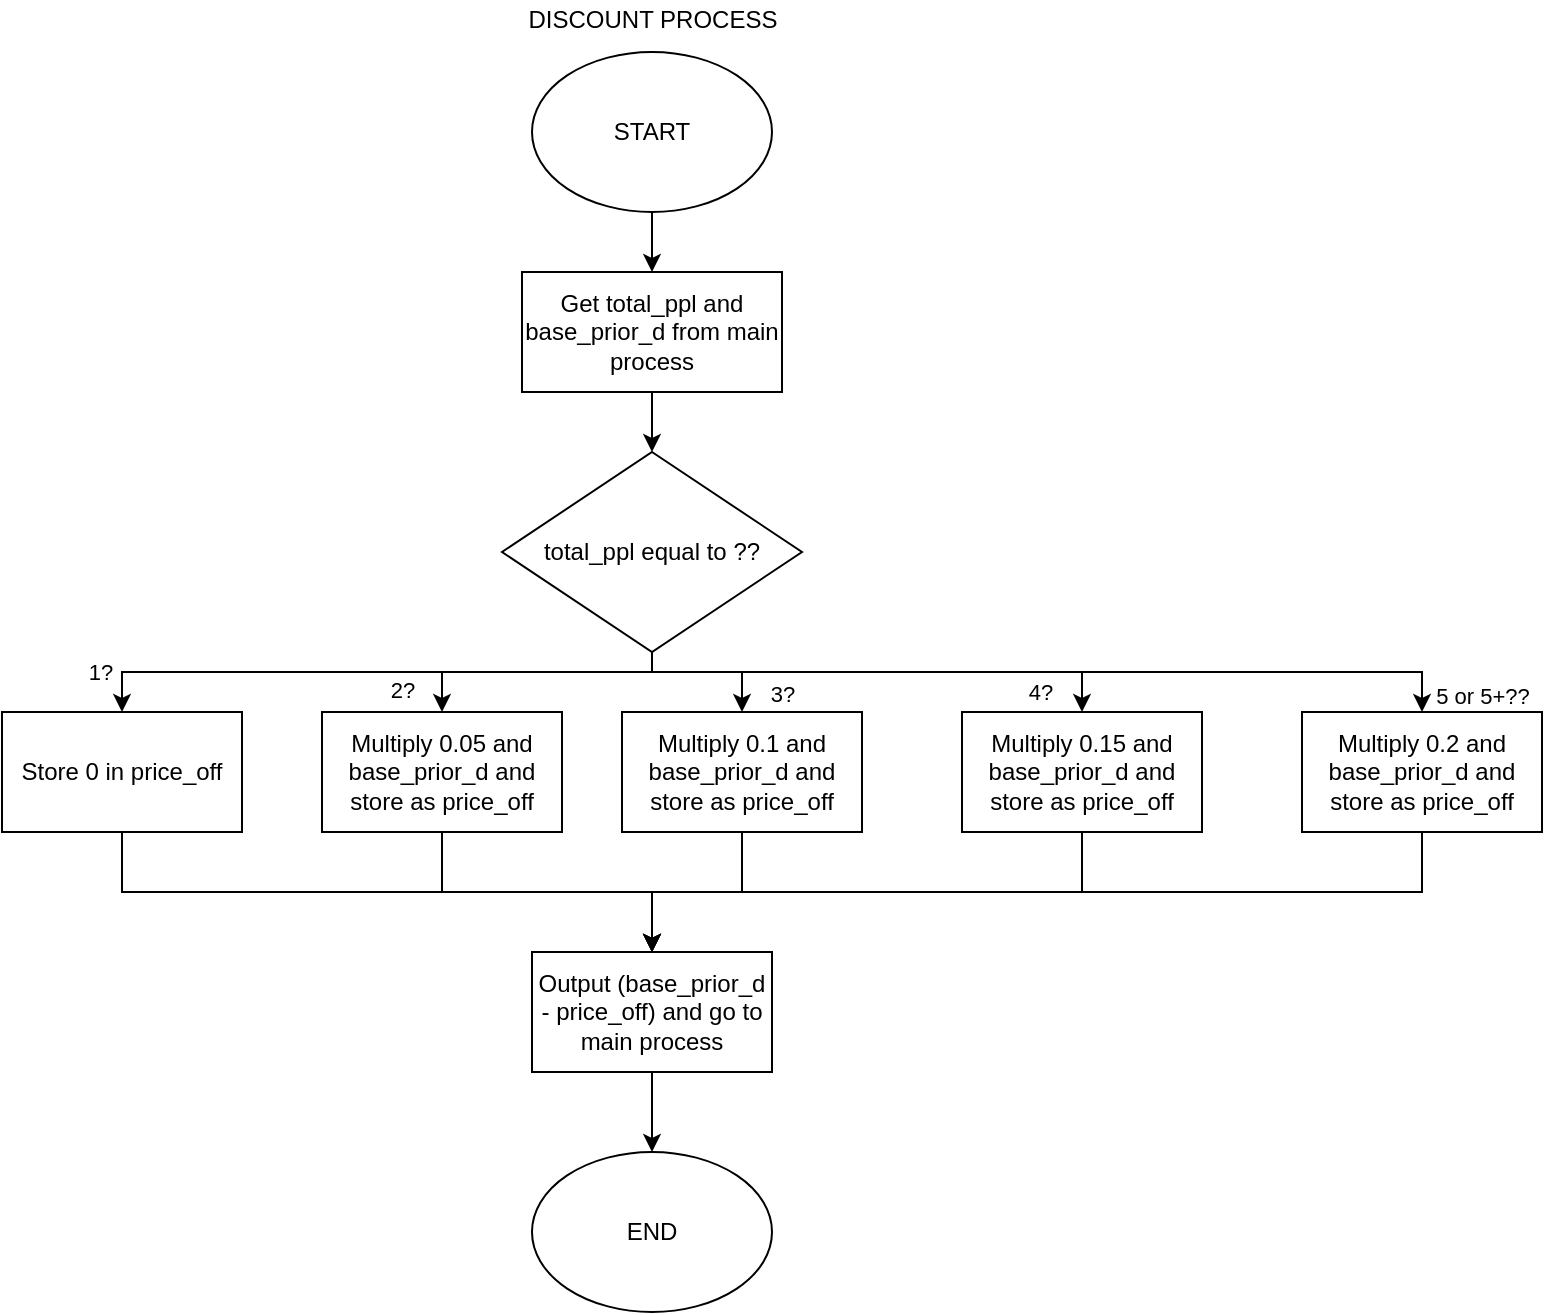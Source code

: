 <mxfile version="12.8.1" type="github">
  <diagram id="qDoVXirh6mWsyjujtK-E" name="Page-1">
    <mxGraphModel dx="723" dy="375" grid="1" gridSize="10" guides="1" tooltips="1" connect="1" arrows="1" fold="1" page="1" pageScale="1" pageWidth="1169" pageHeight="827" math="0" shadow="0">
      <root>
        <mxCell id="0" />
        <mxCell id="1" parent="0" />
        <mxCell id="WAkQHWm9UDTdCvNa_TQH-12" value="" style="edgeStyle=orthogonalEdgeStyle;rounded=0;orthogonalLoop=1;jettySize=auto;html=1;" edge="1" parent="1" source="WAkQHWm9UDTdCvNa_TQH-2" target="WAkQHWm9UDTdCvNa_TQH-11">
          <mxGeometry relative="1" as="geometry" />
        </mxCell>
        <mxCell id="WAkQHWm9UDTdCvNa_TQH-2" value="Get total_ppl and base_prior_d from main process" style="rounded=0;whiteSpace=wrap;html=1;" vertex="1" parent="1">
          <mxGeometry x="520" y="150" width="130" height="60" as="geometry" />
        </mxCell>
        <mxCell id="WAkQHWm9UDTdCvNa_TQH-5" value="" style="edgeStyle=orthogonalEdgeStyle;rounded=0;orthogonalLoop=1;jettySize=auto;html=1;" edge="1" parent="1" source="WAkQHWm9UDTdCvNa_TQH-6" target="WAkQHWm9UDTdCvNa_TQH-10">
          <mxGeometry relative="1" as="geometry" />
        </mxCell>
        <mxCell id="WAkQHWm9UDTdCvNa_TQH-6" value="Output (base_prior_d - price_off) and go to main process" style="rounded=0;whiteSpace=wrap;html=1;" vertex="1" parent="1">
          <mxGeometry x="525" y="490" width="120" height="60" as="geometry" />
        </mxCell>
        <mxCell id="WAkQHWm9UDTdCvNa_TQH-7" value="DISCOUNT PROCESS" style="text;html=1;align=center;verticalAlign=middle;resizable=0;points=[];autosize=1;" vertex="1" parent="1">
          <mxGeometry x="515" y="14" width="140" height="20" as="geometry" />
        </mxCell>
        <mxCell id="WAkQHWm9UDTdCvNa_TQH-8" value="" style="edgeStyle=orthogonalEdgeStyle;rounded=0;orthogonalLoop=1;jettySize=auto;html=1;" edge="1" parent="1" source="WAkQHWm9UDTdCvNa_TQH-9" target="WAkQHWm9UDTdCvNa_TQH-2">
          <mxGeometry relative="1" as="geometry" />
        </mxCell>
        <mxCell id="WAkQHWm9UDTdCvNa_TQH-9" value="START" style="ellipse;whiteSpace=wrap;html=1;" vertex="1" parent="1">
          <mxGeometry x="525" y="40" width="120" height="80" as="geometry" />
        </mxCell>
        <mxCell id="WAkQHWm9UDTdCvNa_TQH-10" value="END" style="ellipse;whiteSpace=wrap;html=1;" vertex="1" parent="1">
          <mxGeometry x="525" y="590" width="120" height="80" as="geometry" />
        </mxCell>
        <mxCell id="WAkQHWm9UDTdCvNa_TQH-22" value="1?" style="edgeStyle=orthogonalEdgeStyle;rounded=0;orthogonalLoop=1;jettySize=auto;html=1;exitX=0.5;exitY=1;exitDx=0;exitDy=0;entryX=0.5;entryY=0;entryDx=0;entryDy=0;" edge="1" parent="1" source="WAkQHWm9UDTdCvNa_TQH-11" target="WAkQHWm9UDTdCvNa_TQH-15">
          <mxGeometry x="0.864" y="-10" relative="1" as="geometry">
            <Array as="points">
              <mxPoint x="585" y="350" />
              <mxPoint x="320" y="350" />
            </Array>
            <mxPoint x="-1" as="offset" />
          </mxGeometry>
        </mxCell>
        <mxCell id="WAkQHWm9UDTdCvNa_TQH-23" value="2?" style="edgeStyle=orthogonalEdgeStyle;rounded=0;orthogonalLoop=1;jettySize=auto;html=1;exitX=0.5;exitY=1;exitDx=0;exitDy=0;entryX=0.5;entryY=0;entryDx=0;entryDy=0;" edge="1" parent="1" source="WAkQHWm9UDTdCvNa_TQH-11" target="WAkQHWm9UDTdCvNa_TQH-17">
          <mxGeometry x="0.852" y="-20" relative="1" as="geometry">
            <Array as="points">
              <mxPoint x="585" y="350" />
              <mxPoint x="480" y="350" />
            </Array>
            <mxPoint y="-1" as="offset" />
          </mxGeometry>
        </mxCell>
        <mxCell id="WAkQHWm9UDTdCvNa_TQH-24" value="3?" style="edgeStyle=orthogonalEdgeStyle;rounded=0;orthogonalLoop=1;jettySize=auto;html=1;exitX=0.5;exitY=1;exitDx=0;exitDy=0;entryX=0.5;entryY=0;entryDx=0;entryDy=0;" edge="1" parent="1" source="WAkQHWm9UDTdCvNa_TQH-11" target="WAkQHWm9UDTdCvNa_TQH-18">
          <mxGeometry x="0.733" y="20" relative="1" as="geometry">
            <Array as="points">
              <mxPoint x="585" y="350" />
              <mxPoint x="630" y="350" />
            </Array>
            <mxPoint y="1" as="offset" />
          </mxGeometry>
        </mxCell>
        <mxCell id="WAkQHWm9UDTdCvNa_TQH-25" value="4?" style="edgeStyle=orthogonalEdgeStyle;rounded=0;orthogonalLoop=1;jettySize=auto;html=1;exitX=0.5;exitY=1;exitDx=0;exitDy=0;entryX=0.5;entryY=0;entryDx=0;entryDy=0;" edge="1" parent="1" source="WAkQHWm9UDTdCvNa_TQH-11" target="WAkQHWm9UDTdCvNa_TQH-19">
          <mxGeometry x="0.673" y="-10" relative="1" as="geometry">
            <Array as="points">
              <mxPoint x="585" y="350" />
              <mxPoint x="800" y="350" />
            </Array>
            <mxPoint x="-1" as="offset" />
          </mxGeometry>
        </mxCell>
        <mxCell id="WAkQHWm9UDTdCvNa_TQH-27" value="5 or 5+??" style="edgeStyle=orthogonalEdgeStyle;rounded=0;orthogonalLoop=1;jettySize=auto;html=1;exitX=0.5;exitY=1;exitDx=0;exitDy=0;" edge="1" parent="1" source="WAkQHWm9UDTdCvNa_TQH-11" target="WAkQHWm9UDTdCvNa_TQH-20">
          <mxGeometry x="0.954" y="30" relative="1" as="geometry">
            <Array as="points">
              <mxPoint x="585" y="350" />
              <mxPoint x="970" y="350" />
            </Array>
            <mxPoint y="1" as="offset" />
          </mxGeometry>
        </mxCell>
        <mxCell id="WAkQHWm9UDTdCvNa_TQH-11" value="total_ppl equal to ??" style="rhombus;whiteSpace=wrap;html=1;" vertex="1" parent="1">
          <mxGeometry x="510" y="240" width="150" height="100" as="geometry" />
        </mxCell>
        <mxCell id="WAkQHWm9UDTdCvNa_TQH-28" style="edgeStyle=orthogonalEdgeStyle;rounded=0;orthogonalLoop=1;jettySize=auto;html=1;entryX=0.5;entryY=0;entryDx=0;entryDy=0;" edge="1" parent="1" source="WAkQHWm9UDTdCvNa_TQH-15" target="WAkQHWm9UDTdCvNa_TQH-6">
          <mxGeometry relative="1" as="geometry">
            <Array as="points">
              <mxPoint x="320" y="460" />
              <mxPoint x="585" y="460" />
            </Array>
          </mxGeometry>
        </mxCell>
        <mxCell id="WAkQHWm9UDTdCvNa_TQH-15" value="Store 0 in price_off" style="rounded=0;whiteSpace=wrap;html=1;" vertex="1" parent="1">
          <mxGeometry x="260" y="370" width="120" height="60" as="geometry" />
        </mxCell>
        <mxCell id="WAkQHWm9UDTdCvNa_TQH-29" style="edgeStyle=orthogonalEdgeStyle;rounded=0;orthogonalLoop=1;jettySize=auto;html=1;entryX=0.5;entryY=0;entryDx=0;entryDy=0;" edge="1" parent="1" source="WAkQHWm9UDTdCvNa_TQH-17" target="WAkQHWm9UDTdCvNa_TQH-6">
          <mxGeometry relative="1" as="geometry" />
        </mxCell>
        <mxCell id="WAkQHWm9UDTdCvNa_TQH-17" value="Multiply 0.05 and base_prior_d and store as price_off" style="rounded=0;whiteSpace=wrap;html=1;" vertex="1" parent="1">
          <mxGeometry x="420" y="370" width="120" height="60" as="geometry" />
        </mxCell>
        <mxCell id="WAkQHWm9UDTdCvNa_TQH-30" style="edgeStyle=orthogonalEdgeStyle;rounded=0;orthogonalLoop=1;jettySize=auto;html=1;entryX=0.5;entryY=0;entryDx=0;entryDy=0;" edge="1" parent="1" source="WAkQHWm9UDTdCvNa_TQH-18" target="WAkQHWm9UDTdCvNa_TQH-6">
          <mxGeometry relative="1" as="geometry" />
        </mxCell>
        <mxCell id="WAkQHWm9UDTdCvNa_TQH-18" value="Multiply 0.1 and base_prior_d and store as price_off" style="rounded=0;whiteSpace=wrap;html=1;" vertex="1" parent="1">
          <mxGeometry x="570" y="370" width="120" height="60" as="geometry" />
        </mxCell>
        <mxCell id="WAkQHWm9UDTdCvNa_TQH-31" style="edgeStyle=orthogonalEdgeStyle;rounded=0;orthogonalLoop=1;jettySize=auto;html=1;entryX=0.5;entryY=0;entryDx=0;entryDy=0;" edge="1" parent="1" source="WAkQHWm9UDTdCvNa_TQH-19" target="WAkQHWm9UDTdCvNa_TQH-6">
          <mxGeometry relative="1" as="geometry">
            <Array as="points">
              <mxPoint x="800" y="460" />
              <mxPoint x="585" y="460" />
            </Array>
          </mxGeometry>
        </mxCell>
        <mxCell id="WAkQHWm9UDTdCvNa_TQH-19" value="Multiply 0.15 and base_prior_d and store as price_off" style="rounded=0;whiteSpace=wrap;html=1;" vertex="1" parent="1">
          <mxGeometry x="740" y="370" width="120" height="60" as="geometry" />
        </mxCell>
        <mxCell id="WAkQHWm9UDTdCvNa_TQH-32" style="edgeStyle=orthogonalEdgeStyle;rounded=0;orthogonalLoop=1;jettySize=auto;html=1;entryX=0.5;entryY=0;entryDx=0;entryDy=0;" edge="1" parent="1" source="WAkQHWm9UDTdCvNa_TQH-20" target="WAkQHWm9UDTdCvNa_TQH-6">
          <mxGeometry relative="1" as="geometry">
            <Array as="points">
              <mxPoint x="970" y="460" />
              <mxPoint x="585" y="460" />
            </Array>
          </mxGeometry>
        </mxCell>
        <mxCell id="WAkQHWm9UDTdCvNa_TQH-20" value="Multiply 0.2 and base_prior_d and store as price_off" style="rounded=0;whiteSpace=wrap;html=1;" vertex="1" parent="1">
          <mxGeometry x="910" y="370" width="120" height="60" as="geometry" />
        </mxCell>
      </root>
    </mxGraphModel>
  </diagram>
</mxfile>
